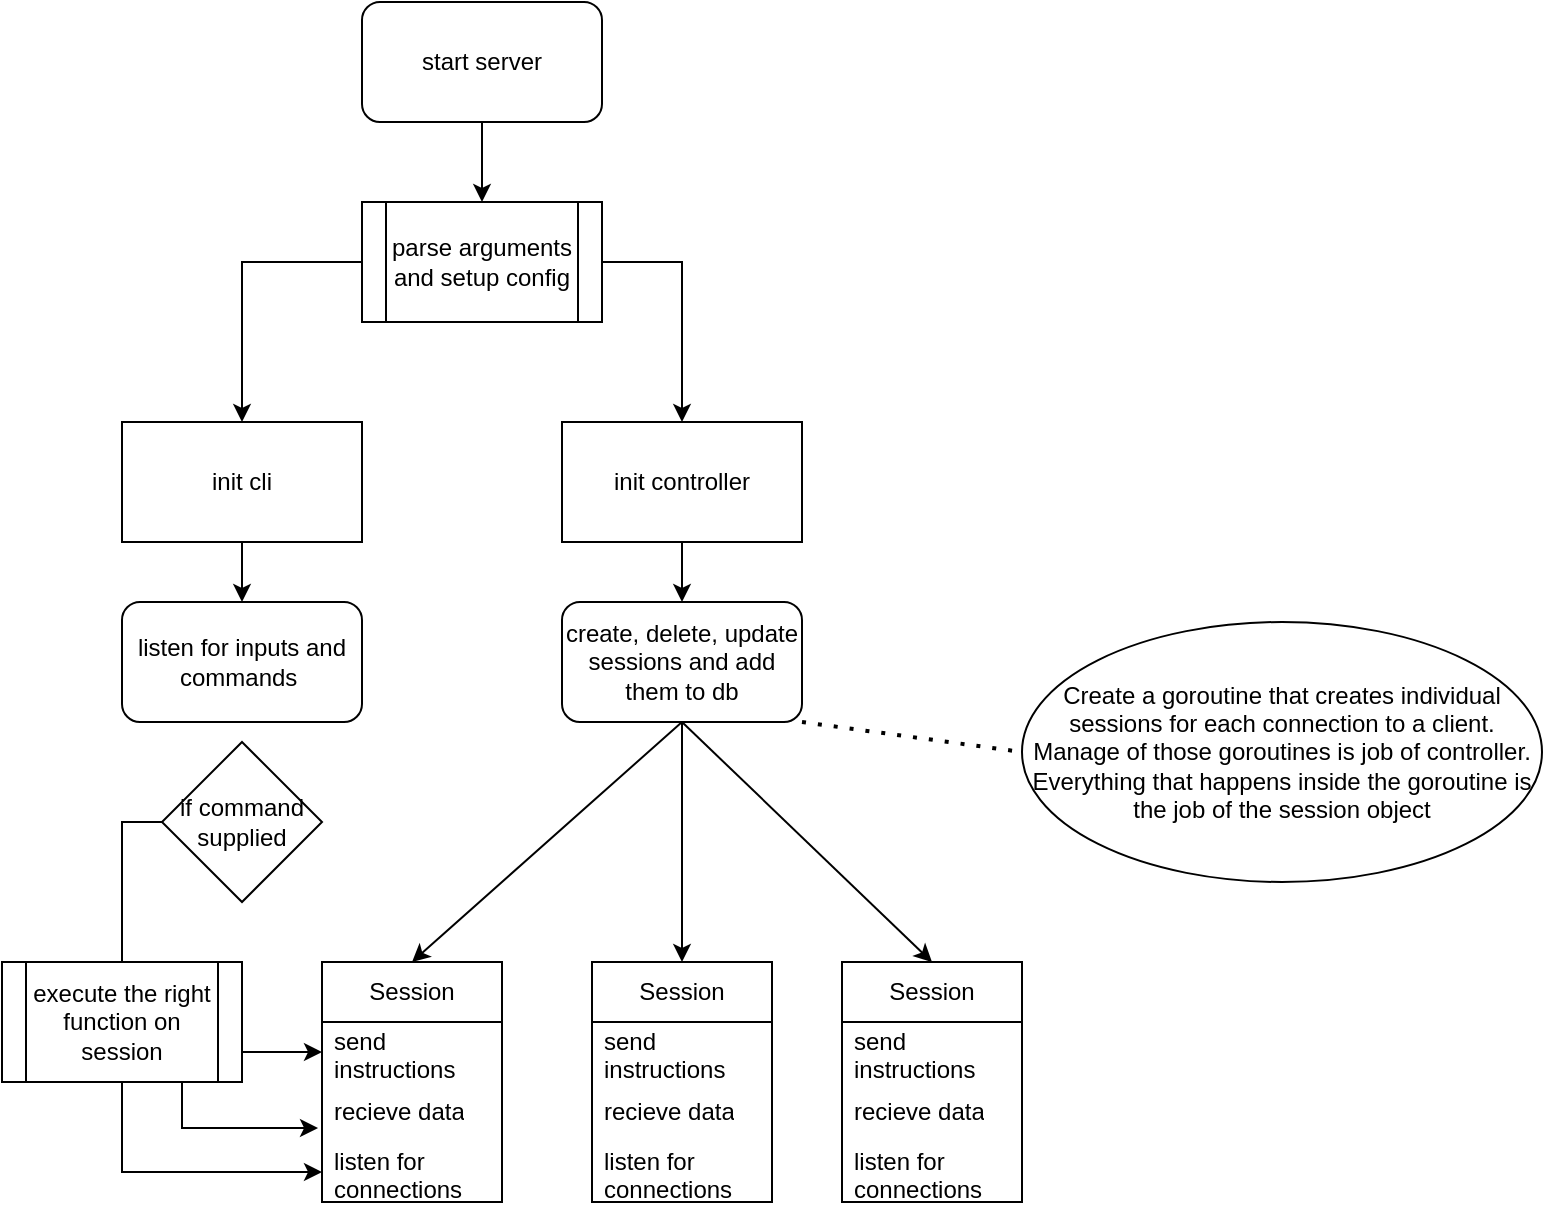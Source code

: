 <mxfile version="21.7.5" type="device">
  <diagram name="Page-1" id="eJWlnziBTVmrnVFzojGL">
    <mxGraphModel dx="1434" dy="1861" grid="1" gridSize="10" guides="1" tooltips="1" connect="1" arrows="1" fold="1" page="1" pageScale="1" pageWidth="850" pageHeight="1100" math="0" shadow="0">
      <root>
        <mxCell id="0" />
        <mxCell id="1" parent="0" />
        <mxCell id="JR9Hu8GTAQiBObCIePYV-26" value="" style="edgeStyle=orthogonalEdgeStyle;rounded=0;orthogonalLoop=1;jettySize=auto;html=1;" edge="1" parent="1" source="JR9Hu8GTAQiBObCIePYV-1" target="JR9Hu8GTAQiBObCIePYV-25">
          <mxGeometry relative="1" as="geometry" />
        </mxCell>
        <mxCell id="JR9Hu8GTAQiBObCIePYV-1" value="start server" style="rounded=1;whiteSpace=wrap;html=1;" vertex="1" parent="1">
          <mxGeometry x="250" y="-70" width="120" height="60" as="geometry" />
        </mxCell>
        <mxCell id="JR9Hu8GTAQiBObCIePYV-31" value="" style="edgeStyle=orthogonalEdgeStyle;rounded=0;orthogonalLoop=1;jettySize=auto;html=1;" edge="1" parent="1" source="JR9Hu8GTAQiBObCIePYV-2" target="JR9Hu8GTAQiBObCIePYV-30">
          <mxGeometry relative="1" as="geometry" />
        </mxCell>
        <mxCell id="JR9Hu8GTAQiBObCIePYV-2" value="init cli" style="rounded=0;whiteSpace=wrap;html=1;" vertex="1" parent="1">
          <mxGeometry x="130" y="140" width="120" height="60" as="geometry" />
        </mxCell>
        <mxCell id="JR9Hu8GTAQiBObCIePYV-29" value="" style="edgeStyle=orthogonalEdgeStyle;rounded=0;orthogonalLoop=1;jettySize=auto;html=1;" edge="1" parent="1" source="JR9Hu8GTAQiBObCIePYV-3" target="JR9Hu8GTAQiBObCIePYV-4">
          <mxGeometry relative="1" as="geometry" />
        </mxCell>
        <mxCell id="JR9Hu8GTAQiBObCIePYV-3" value="init controller" style="rounded=0;whiteSpace=wrap;html=1;" vertex="1" parent="1">
          <mxGeometry x="350" y="140" width="120" height="60" as="geometry" />
        </mxCell>
        <mxCell id="JR9Hu8GTAQiBObCIePYV-4" value="create, delete, update sessions and add them to db" style="rounded=1;whiteSpace=wrap;html=1;" vertex="1" parent="1">
          <mxGeometry x="350" y="230" width="120" height="60" as="geometry" />
        </mxCell>
        <mxCell id="JR9Hu8GTAQiBObCIePYV-10" value="Session" style="swimlane;fontStyle=0;childLayout=stackLayout;horizontal=1;startSize=30;horizontalStack=0;resizeParent=1;resizeParentMax=0;resizeLast=0;collapsible=1;marginBottom=0;whiteSpace=wrap;html=1;" vertex="1" parent="1">
          <mxGeometry x="490" y="410" width="90" height="120" as="geometry">
            <mxRectangle x="640" y="260" width="80" height="30" as="alternateBounds" />
          </mxGeometry>
        </mxCell>
        <mxCell id="JR9Hu8GTAQiBObCIePYV-11" value="send instructions" style="text;strokeColor=none;fillColor=none;align=left;verticalAlign=middle;spacingLeft=4;spacingRight=4;overflow=hidden;points=[[0,0.5],[1,0.5]];portConstraint=eastwest;rotatable=0;whiteSpace=wrap;html=1;" vertex="1" parent="JR9Hu8GTAQiBObCIePYV-10">
          <mxGeometry y="30" width="90" height="30" as="geometry" />
        </mxCell>
        <mxCell id="JR9Hu8GTAQiBObCIePYV-12" value="recieve data" style="text;strokeColor=none;fillColor=none;align=left;verticalAlign=middle;spacingLeft=4;spacingRight=4;overflow=hidden;points=[[0,0.5],[1,0.5]];portConstraint=eastwest;rotatable=0;whiteSpace=wrap;html=1;" vertex="1" parent="JR9Hu8GTAQiBObCIePYV-10">
          <mxGeometry y="60" width="90" height="30" as="geometry" />
        </mxCell>
        <mxCell id="JR9Hu8GTAQiBObCIePYV-13" value="listen for connections" style="text;strokeColor=none;fillColor=none;align=left;verticalAlign=middle;spacingLeft=4;spacingRight=4;overflow=hidden;points=[[0,0.5],[1,0.5]];portConstraint=eastwest;rotatable=0;whiteSpace=wrap;html=1;" vertex="1" parent="JR9Hu8GTAQiBObCIePYV-10">
          <mxGeometry y="90" width="90" height="30" as="geometry" />
        </mxCell>
        <mxCell id="JR9Hu8GTAQiBObCIePYV-14" value="" style="endArrow=classic;html=1;rounded=0;exitX=0.5;exitY=1;exitDx=0;exitDy=0;entryX=0.5;entryY=0;entryDx=0;entryDy=0;" edge="1" parent="1" source="JR9Hu8GTAQiBObCIePYV-4" target="JR9Hu8GTAQiBObCIePYV-10">
          <mxGeometry width="50" height="50" relative="1" as="geometry">
            <mxPoint x="470" y="410" as="sourcePoint" />
            <mxPoint x="520" y="360" as="targetPoint" />
          </mxGeometry>
        </mxCell>
        <mxCell id="JR9Hu8GTAQiBObCIePYV-15" value="Session" style="swimlane;fontStyle=0;childLayout=stackLayout;horizontal=1;startSize=30;horizontalStack=0;resizeParent=1;resizeParentMax=0;resizeLast=0;collapsible=1;marginBottom=0;whiteSpace=wrap;html=1;" vertex="1" parent="1">
          <mxGeometry x="230" y="410" width="90" height="120" as="geometry">
            <mxRectangle x="640" y="260" width="80" height="30" as="alternateBounds" />
          </mxGeometry>
        </mxCell>
        <mxCell id="JR9Hu8GTAQiBObCIePYV-16" value="send instructions" style="text;strokeColor=none;fillColor=none;align=left;verticalAlign=middle;spacingLeft=4;spacingRight=4;overflow=hidden;points=[[0,0.5],[1,0.5]];portConstraint=eastwest;rotatable=0;whiteSpace=wrap;html=1;" vertex="1" parent="JR9Hu8GTAQiBObCIePYV-15">
          <mxGeometry y="30" width="90" height="30" as="geometry" />
        </mxCell>
        <mxCell id="JR9Hu8GTAQiBObCIePYV-17" value="recieve data" style="text;strokeColor=none;fillColor=none;align=left;verticalAlign=middle;spacingLeft=4;spacingRight=4;overflow=hidden;points=[[0,0.5],[1,0.5]];portConstraint=eastwest;rotatable=0;whiteSpace=wrap;html=1;" vertex="1" parent="JR9Hu8GTAQiBObCIePYV-15">
          <mxGeometry y="60" width="90" height="30" as="geometry" />
        </mxCell>
        <mxCell id="JR9Hu8GTAQiBObCIePYV-18" value="listen for connections" style="text;strokeColor=none;fillColor=none;align=left;verticalAlign=middle;spacingLeft=4;spacingRight=4;overflow=hidden;points=[[0,0.5],[1,0.5]];portConstraint=eastwest;rotatable=0;whiteSpace=wrap;html=1;" vertex="1" parent="JR9Hu8GTAQiBObCIePYV-15">
          <mxGeometry y="90" width="90" height="30" as="geometry" />
        </mxCell>
        <mxCell id="JR9Hu8GTAQiBObCIePYV-19" value="Session" style="swimlane;fontStyle=0;childLayout=stackLayout;horizontal=1;startSize=30;horizontalStack=0;resizeParent=1;resizeParentMax=0;resizeLast=0;collapsible=1;marginBottom=0;whiteSpace=wrap;html=1;" vertex="1" parent="1">
          <mxGeometry x="365" y="410" width="90" height="120" as="geometry">
            <mxRectangle x="640" y="260" width="80" height="30" as="alternateBounds" />
          </mxGeometry>
        </mxCell>
        <mxCell id="JR9Hu8GTAQiBObCIePYV-20" value="send instructions" style="text;strokeColor=none;fillColor=none;align=left;verticalAlign=middle;spacingLeft=4;spacingRight=4;overflow=hidden;points=[[0,0.5],[1,0.5]];portConstraint=eastwest;rotatable=0;whiteSpace=wrap;html=1;" vertex="1" parent="JR9Hu8GTAQiBObCIePYV-19">
          <mxGeometry y="30" width="90" height="30" as="geometry" />
        </mxCell>
        <mxCell id="JR9Hu8GTAQiBObCIePYV-21" value="recieve data" style="text;strokeColor=none;fillColor=none;align=left;verticalAlign=middle;spacingLeft=4;spacingRight=4;overflow=hidden;points=[[0,0.5],[1,0.5]];portConstraint=eastwest;rotatable=0;whiteSpace=wrap;html=1;" vertex="1" parent="JR9Hu8GTAQiBObCIePYV-19">
          <mxGeometry y="60" width="90" height="30" as="geometry" />
        </mxCell>
        <mxCell id="JR9Hu8GTAQiBObCIePYV-22" value="listen for connections" style="text;strokeColor=none;fillColor=none;align=left;verticalAlign=middle;spacingLeft=4;spacingRight=4;overflow=hidden;points=[[0,0.5],[1,0.5]];portConstraint=eastwest;rotatable=0;whiteSpace=wrap;html=1;" vertex="1" parent="JR9Hu8GTAQiBObCIePYV-19">
          <mxGeometry y="90" width="90" height="30" as="geometry" />
        </mxCell>
        <mxCell id="JR9Hu8GTAQiBObCIePYV-23" value="" style="endArrow=classic;html=1;rounded=0;exitX=0.5;exitY=1;exitDx=0;exitDy=0;entryX=0.5;entryY=0;entryDx=0;entryDy=0;" edge="1" parent="1" source="JR9Hu8GTAQiBObCIePYV-4" target="JR9Hu8GTAQiBObCIePYV-19">
          <mxGeometry width="50" height="50" relative="1" as="geometry">
            <mxPoint x="380" y="380" as="sourcePoint" />
            <mxPoint x="430" y="330" as="targetPoint" />
          </mxGeometry>
        </mxCell>
        <mxCell id="JR9Hu8GTAQiBObCIePYV-24" value="" style="endArrow=classic;html=1;rounded=0;entryX=0.5;entryY=0;entryDx=0;entryDy=0;exitX=0.5;exitY=1;exitDx=0;exitDy=0;" edge="1" parent="1" source="JR9Hu8GTAQiBObCIePYV-4" target="JR9Hu8GTAQiBObCIePYV-15">
          <mxGeometry width="50" height="50" relative="1" as="geometry">
            <mxPoint x="250" y="360" as="sourcePoint" />
            <mxPoint x="300" y="310" as="targetPoint" />
          </mxGeometry>
        </mxCell>
        <mxCell id="JR9Hu8GTAQiBObCIePYV-27" style="edgeStyle=orthogonalEdgeStyle;rounded=0;orthogonalLoop=1;jettySize=auto;html=1;exitX=0;exitY=0.5;exitDx=0;exitDy=0;entryX=0.5;entryY=0;entryDx=0;entryDy=0;" edge="1" parent="1" source="JR9Hu8GTAQiBObCIePYV-25" target="JR9Hu8GTAQiBObCIePYV-2">
          <mxGeometry relative="1" as="geometry" />
        </mxCell>
        <mxCell id="JR9Hu8GTAQiBObCIePYV-28" style="edgeStyle=orthogonalEdgeStyle;rounded=0;orthogonalLoop=1;jettySize=auto;html=1;exitX=1;exitY=0.5;exitDx=0;exitDy=0;" edge="1" parent="1" source="JR9Hu8GTAQiBObCIePYV-25" target="JR9Hu8GTAQiBObCIePYV-3">
          <mxGeometry relative="1" as="geometry" />
        </mxCell>
        <mxCell id="JR9Hu8GTAQiBObCIePYV-25" value="parse arguments and setup config" style="shape=process;whiteSpace=wrap;html=1;backgroundOutline=1;" vertex="1" parent="1">
          <mxGeometry x="250" y="30" width="120" height="60" as="geometry" />
        </mxCell>
        <mxCell id="JR9Hu8GTAQiBObCIePYV-30" value="listen for inputs and commands&amp;nbsp;" style="rounded=1;whiteSpace=wrap;html=1;" vertex="1" parent="1">
          <mxGeometry x="130" y="230" width="120" height="60" as="geometry" />
        </mxCell>
        <mxCell id="JR9Hu8GTAQiBObCIePYV-33" value="Create a goroutine that creates individual sessions for each connection to a client. Manage of those goroutines is job of controller. Everything that happens inside the goroutine is the job of the session object" style="ellipse;whiteSpace=wrap;html=1;" vertex="1" parent="1">
          <mxGeometry x="580" y="240" width="260" height="130" as="geometry" />
        </mxCell>
        <mxCell id="JR9Hu8GTAQiBObCIePYV-34" value="" style="endArrow=none;dashed=1;html=1;dashPattern=1 3;strokeWidth=2;rounded=0;entryX=0;entryY=0.5;entryDx=0;entryDy=0;exitX=1;exitY=1;exitDx=0;exitDy=0;" edge="1" parent="1" source="JR9Hu8GTAQiBObCIePYV-4" target="JR9Hu8GTAQiBObCIePYV-33">
          <mxGeometry width="50" height="50" relative="1" as="geometry">
            <mxPoint x="510" y="300" as="sourcePoint" />
            <mxPoint x="560" y="250" as="targetPoint" />
          </mxGeometry>
        </mxCell>
        <mxCell id="JR9Hu8GTAQiBObCIePYV-36" style="edgeStyle=orthogonalEdgeStyle;rounded=0;orthogonalLoop=1;jettySize=auto;html=1;exitX=0;exitY=0.5;exitDx=0;exitDy=0;" edge="1" parent="1" source="JR9Hu8GTAQiBObCIePYV-35" target="JR9Hu8GTAQiBObCIePYV-18">
          <mxGeometry relative="1" as="geometry" />
        </mxCell>
        <mxCell id="JR9Hu8GTAQiBObCIePYV-35" value="if command supplied" style="rhombus;whiteSpace=wrap;html=1;" vertex="1" parent="1">
          <mxGeometry x="150" y="300" width="80" height="80" as="geometry" />
        </mxCell>
        <mxCell id="JR9Hu8GTAQiBObCIePYV-38" style="edgeStyle=orthogonalEdgeStyle;rounded=0;orthogonalLoop=1;jettySize=auto;html=1;exitX=0.75;exitY=1;exitDx=0;exitDy=0;entryX=-0.022;entryY=0.767;entryDx=0;entryDy=0;entryPerimeter=0;" edge="1" parent="1" source="JR9Hu8GTAQiBObCIePYV-37" target="JR9Hu8GTAQiBObCIePYV-17">
          <mxGeometry relative="1" as="geometry" />
        </mxCell>
        <mxCell id="JR9Hu8GTAQiBObCIePYV-39" style="edgeStyle=orthogonalEdgeStyle;rounded=0;orthogonalLoop=1;jettySize=auto;html=1;exitX=1;exitY=0.75;exitDx=0;exitDy=0;entryX=0;entryY=0.5;entryDx=0;entryDy=0;" edge="1" parent="1" source="JR9Hu8GTAQiBObCIePYV-37" target="JR9Hu8GTAQiBObCIePYV-16">
          <mxGeometry relative="1" as="geometry" />
        </mxCell>
        <mxCell id="JR9Hu8GTAQiBObCIePYV-37" value="execute the right function on session" style="shape=process;whiteSpace=wrap;html=1;backgroundOutline=1;" vertex="1" parent="1">
          <mxGeometry x="70" y="410" width="120" height="60" as="geometry" />
        </mxCell>
      </root>
    </mxGraphModel>
  </diagram>
</mxfile>
